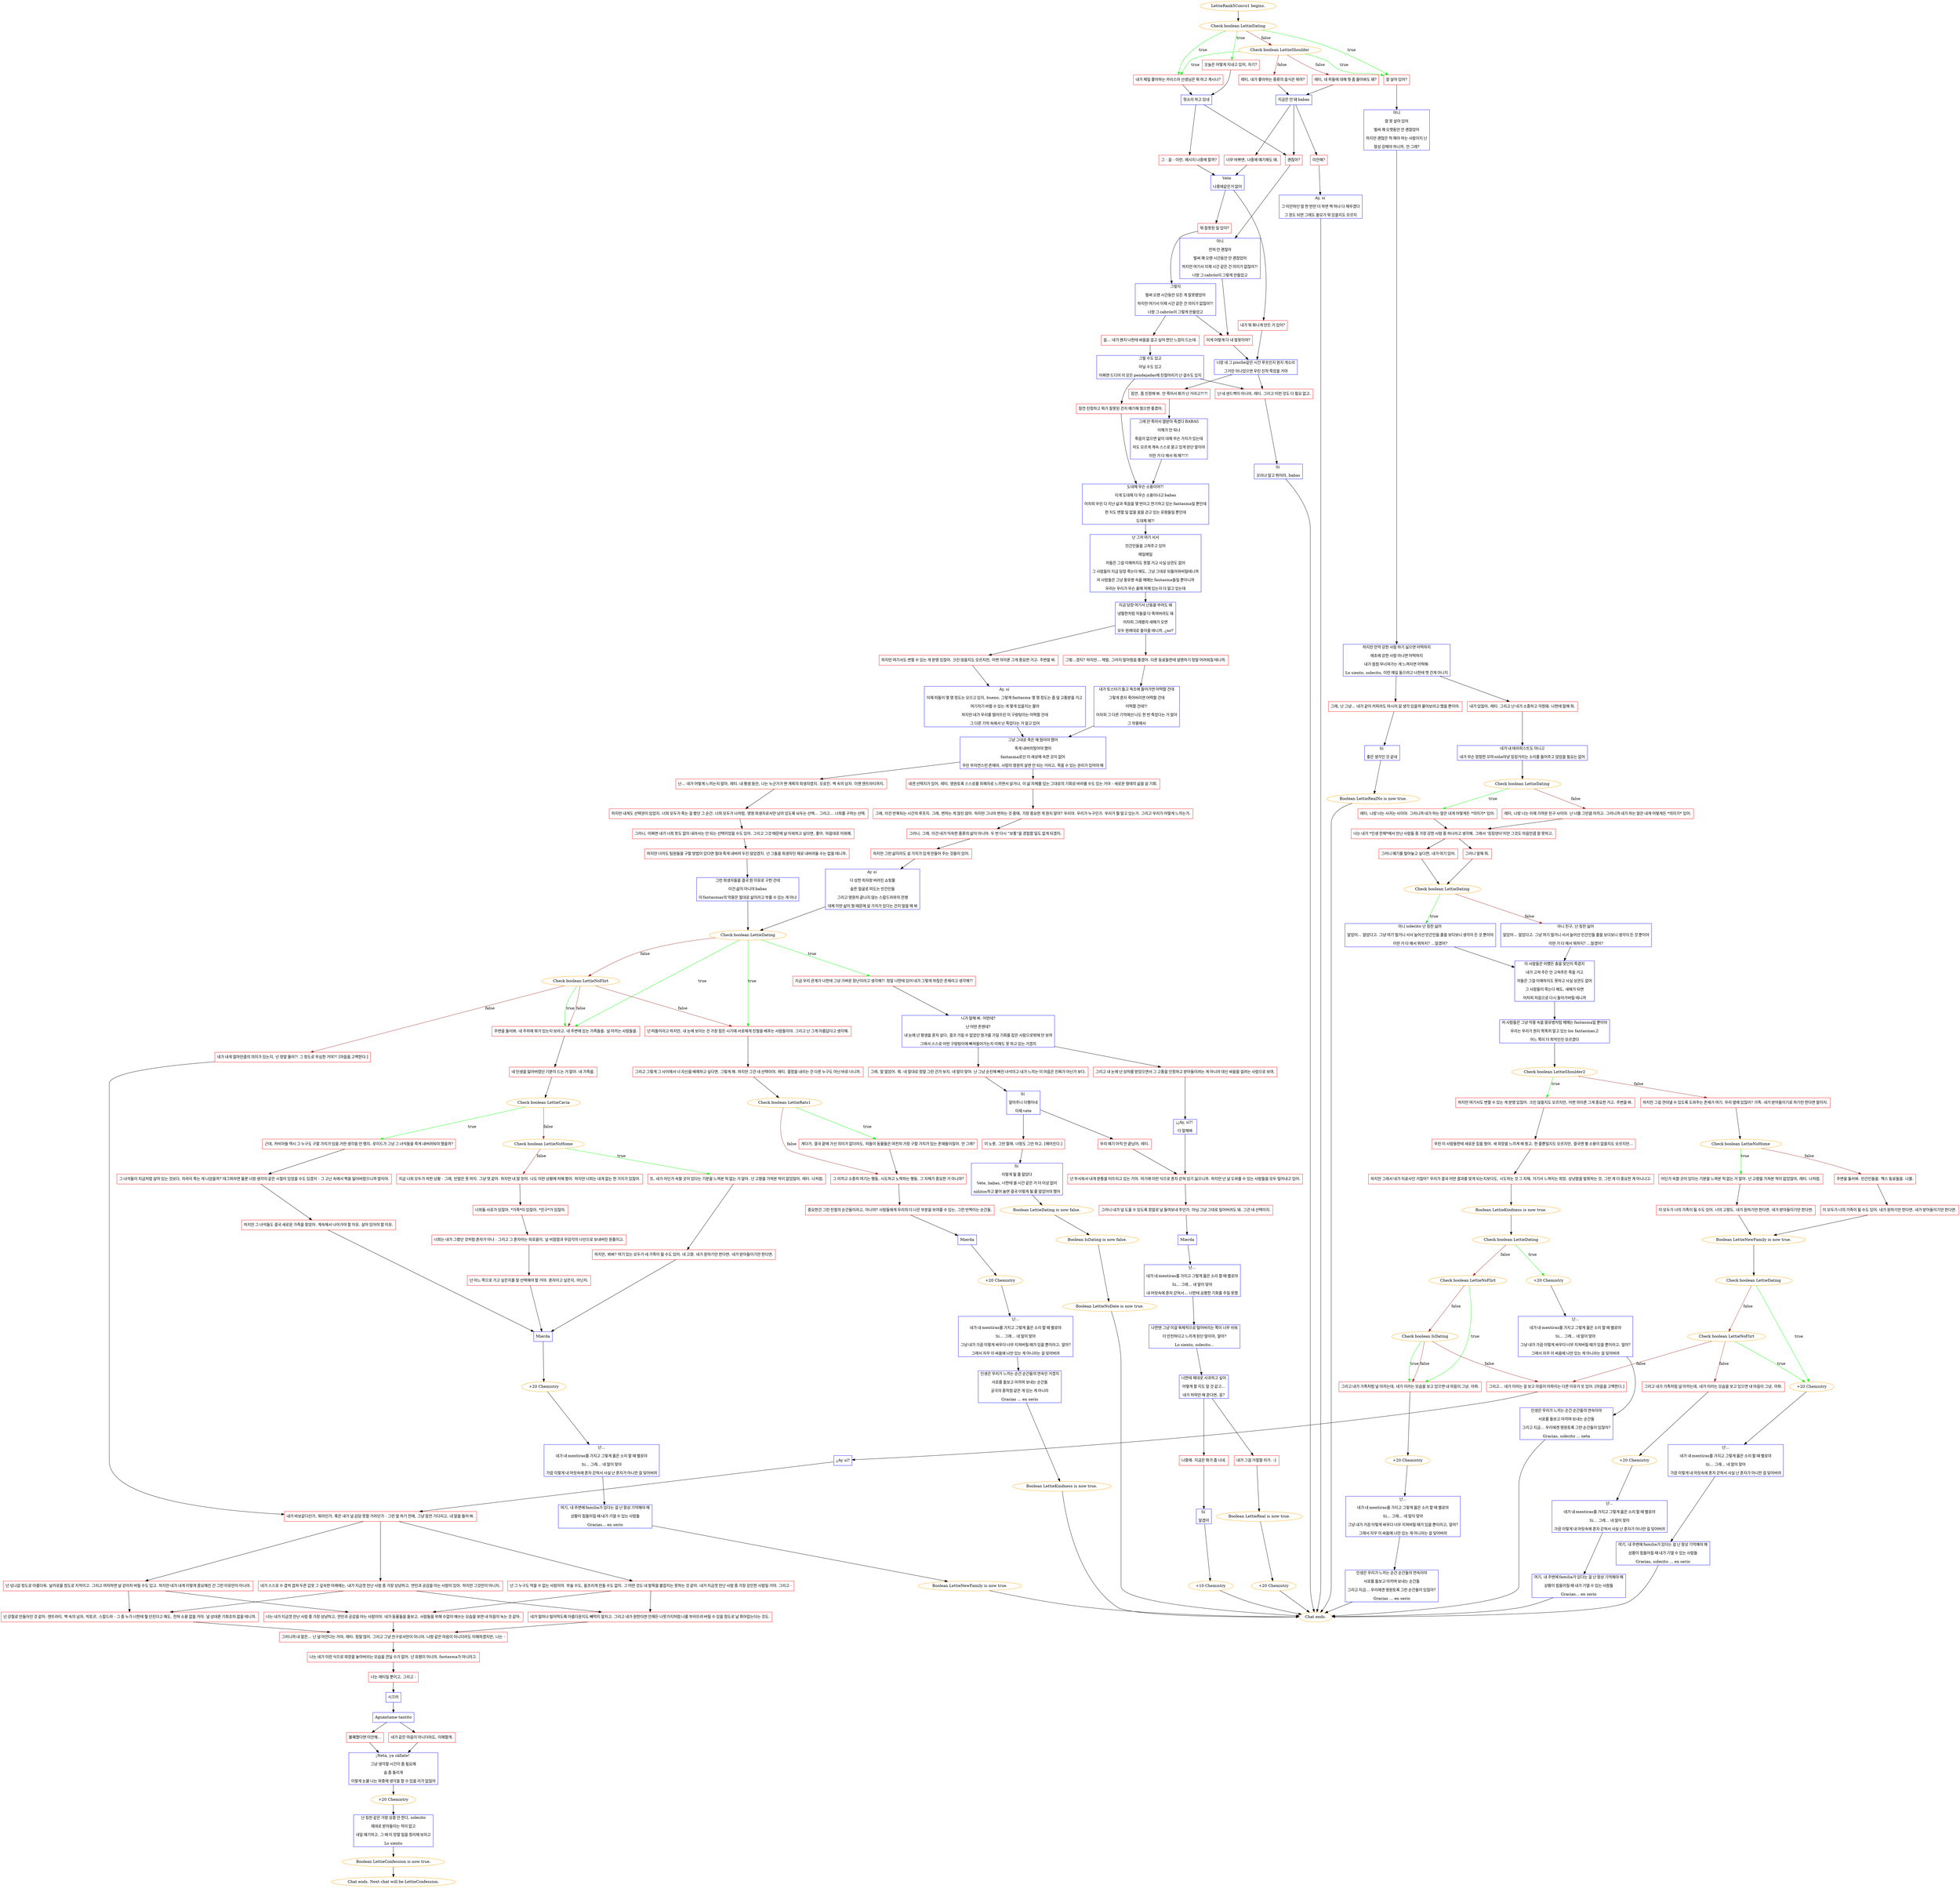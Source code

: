 digraph {
	"LettieRank5Convo1 begins." [color=orange];
		"LettieRank5Convo1 begins." -> j1469346148;
	j1469346148 [label="Check boolean LettieDating",color=orange];
		j1469346148 -> j3266833108 [label=true,color=green];
		j1469346148 -> j774266209 [label=true,color=green];
		j1469346148 -> j2269330027 [label=true,color=green];
		j1469346148 -> j3933229792 [label=false,color=brown];
	j3266833108 [label="잘 살아 있어?",shape=box,color=red];
		j3266833108 -> j1536490830;
	j774266209 [label="오늘은 어떻게 지내고 있어, 자기?",shape=box,color=red];
		j774266209 -> j279031113;
	j2269330027 [label="내가 제일 좋아하는 카리스마 선생님은 뭐 하고 계시나?",shape=box,color=red];
		j2269330027 -> j279031113;
	j3933229792 [label="Check boolean LettieShoulder",color=orange];
		j3933229792 -> j3266833108 [label=true,color=green];
		j3933229792 -> j2269330027 [label=true,color=green];
		j3933229792 -> j2521891687 [label=false,color=brown];
		j3933229792 -> j4188379030 [label=false,color=brown];
	j1536490830 [label="아니
잘 못 살아 있어
벌써 꽤 오랫동안 안 괜찮았어
하지만 괜찮은 척 해야 하는 사람이지 난
항상 강해야 하니까, 안 그래?",shape=box,color=blue];
		j1536490830 -> j3292276683;
	j279031113 [label="헛소리 하고 있네",shape=box,color=blue];
		j279031113 -> j349171506;
		j279031113 -> j3310539736;
	j2521891687 [label="레티, 네 쥐들에 대해 뭣 좀 물어봐도 돼?",shape=box,color=red];
		j2521891687 -> j2148473796;
	j4188379030 [label="레티, 네가 좋아하는 종류의 음식은 뭐야?",shape=box,color=red];
		j4188379030 -> j2148473796;
	j3292276683 [label="하지만 만약 강한 사람 하기 싫으면 어떡하지
애초에 강한 사람 아니면 어떡하지
내가 점점 무너져가는 게 느껴지면 어떡해-
Lo siento, solecito, 이런 얘길 들으려고 나한테 챗 건게 아니지",shape=box,color=blue];
		j3292276683 -> j2089229372;
		j3292276683 -> j1481381588;
	j349171506 [label="괜찮아?",shape=box,color=red];
		j349171506 -> j2191619809;
	j3310539736 [label="그 - 음 - 이런. 메시지 나중에 할까?",shape=box,color=red];
		j3310539736 -> j2444608051;
	j2148473796 [label="지금은 안 돼 babas",shape=box,color=blue];
		j2148473796 -> j349171506;
		j2148473796 -> j533827806;
		j2148473796 -> j1901265193;
	j2089229372 [label="그래, 난 그냥... 네가 같이 커피라도 마시러 갈 생각 있을까 물어보려고 했을 뿐이야.",shape=box,color=red];
		j2089229372 -> j2330726978;
	j1481381588 [label="내가 있잖아, 레티. 그리고 난 네가 소중하고 걱정돼. 나한테 말해 줘.",shape=box,color=red];
		j1481381588 -> j229369600;
	j2191619809 [label="아니
전혀 안 괜찮아
벌써 꽤 오랜 시간동안 안 괜찮았어
하지만 여기서 이제 시간 같은 건 의미가 없잖아?!
너랑 그 cabrón이 그렇게 만들었고",shape=box,color=blue];
		j2191619809 -> j2929806204;
	j2444608051 [label="Vete 
나중에같은거 없어",shape=box,color=blue];
		j2444608051 -> j653622249;
		j2444608051 -> j1164116277;
	j533827806 [label="너무 바쁘면, 나중에 얘기해도 돼.",shape=box,color=red];
		j533827806 -> j2444608051;
	j1901265193 [label="미안해?",shape=box,color=red];
		j1901265193 -> j3826573042;
	j2330726978 [label="Sí 
좋은 생각인 것 같네",shape=box,color=blue];
		j2330726978 -> j1195005912;
	j229369600 [label="네가 내 테라피스트도 아니고
내가 무슨 멍청한 꼬마 niña마냥 징징거리는 소리를 들어주고 앉았을 필요는 없어",shape=box,color=blue];
		j229369600 -> j3717407868;
	j2929806204 [label="이게 어떻게 다 내 잘못이야?",shape=box,color=red];
		j2929806204 -> j1484012326;
	j653622249 [label="내가 뭐 화나게 만든 거 있어?",shape=box,color=red];
		j653622249 -> j1484012326;
	j1164116277 [label="뭐 잘못된 일 있어?",shape=box,color=red];
		j1164116277 -> j1343412447;
	j3826573042 [label="Ay, sí 
그 미안하단 말 한 번만 더 하면 벽 하나 다 채우겠다
그 정도 되면 그래도 쓸모가 뭐 있을지도 모르지",shape=box,color=blue];
		j3826573042 -> "Chat ends.";
	j1195005912 [label="Boolean LettieRealNo is now true.",color=orange];
		j1195005912 -> "Chat ends.";
	j3717407868 [label="Check boolean LettieDating",color=orange];
		j3717407868 -> j4056870762 [label=true,color=green];
		j3717407868 -> j2839469017 [label=false,color=brown];
	j1484012326 [label="너랑 네 그 pinche같은 시간 루프인지 뭔지 개소리
그거만 아니었으면 우린 진작 죽었을 거야",shape=box,color=blue];
		j1484012326 -> j3982279694;
		j1484012326 -> j169717520;
	j1343412447 [label="그렇지
벌써 오랜 시간동안 모든 게 잘못됐었어
하지만 여기서 이제 시간 같은 건 의미가 없잖아?!
너랑 그 cabrón이 그렇게 만들었고",shape=box,color=blue];
		j1343412447 -> j2929806204;
		j1343412447 -> j1720915969;
	"Chat ends." [color=orange];
	j4056870762 [label="레티, 나랑 너는 사귀는 사이야. 그러니까 네가 하는 말은 내게 어떻게든 *의미가* 있어.",shape=box,color=red];
		j4056870762 -> j853385100;
	j2839469017 [label="레티, 나랑 너는 이제 가까운 친구 사이야. 난 너를 그만큼 아끼고. 그러니까 네가 하는 말은 내게 어떻게든 *의미가* 있어.",shape=box,color=red];
		j2839469017 -> j853385100;
	j3982279694 [label="잠깐. 좀 진정해 봐. 안 죽어서 화가 난 거라고?!?!",shape=box,color=red];
		j3982279694 -> j3285568170;
	j169717520 [label="난 네 샌드백이 아니야, 레티. 그리고 이런 것도 다 필요 없고.",shape=box,color=red];
		j169717520 -> j1922830412;
	j1720915969 [label="음... 네가 왠지 나한테 싸움을 걸고 싶어 한단 느낌이 드는데.",shape=box,color=red];
		j1720915969 -> j829035691;
	j853385100 [label="너는 내가 *인생 전체*에서 만난 사람들 중 가장 강한 사람 중 하나라고 생각해. 그래서 '징징댄다'지만 그것도 마음만큼 잘 못하고.",shape=box,color=red];
		j853385100 -> j2514912479;
		j853385100 -> j952941159;
	j3285568170 [label="그래 안 죽어서 열받아 죽겠다 BABAS
이해가 안 되냐
죽음이 없으면 삶이 대체 무슨 가치가 있는데
저도 모르게 계속 스스로 묻고 있게 된단 말이야
이딴 거 다 해서 뭐 해?!?!",shape=box,color=blue];
		j3285568170 -> j2432221938;
	j1922830412 [label="Sí 
꼬리나 말고 튀어라, babas",shape=box,color=blue];
		j1922830412 -> "Chat ends.";
	j829035691 [label="그럴 수도 있고
아닐 수도 있고
어쩌면 드디어 이 모든 pendejadas에 진절머리가 난 걸수도 있지",shape=box,color=blue];
		j829035691 -> j1791201663;
		j829035691 -> j169717520;
	j2514912479 [label="그러니 얘기를 털어놓고 싶다면, 내가 여기 있어.",shape=box,color=red];
		j2514912479 -> j2943419579;
	j952941159 [label="그러니 말해 줘.",shape=box,color=red];
		j952941159 -> j2943419579;
	j2432221938 [label="도대체 무슨 소용이야?!
이게 도대체 다 무슨 소용이냐고 babas
어차피 우린 다 지난 삶과 죽음을 몇 번이고 연기하고 있는 fantasma일 뿐인데
한 치도 변할 일 없을 꿈을 걷고 있는 유령들일 뿐인데
도대체 왜?!",shape=box,color=blue];
		j2432221938 -> j128047459;
	j1791201663 [label="잠깐 진정하고 뭐가 잘못된 건지 얘기해 줬으면 좋겠어.",shape=box,color=red];
		j1791201663 -> j2432221938;
	j2943419579 [label="Check boolean LettieDating",color=orange];
		j2943419579 -> j4207046983 [label=true,color=green];
		j2943419579 -> j2541165814 [label=false,color=brown];
	j128047459 [label="난 그저 여기 서서
민간인들을 고쳐주고 있어
매일매일
저들은 그걸 이해하지도 못할 거고 사실 상관도 없어
그 사람들이 지금 당장 죽는다 해도, 그냥 그대로 되돌아와버릴테니까
저 사람들은 그냥 몽유병 속을 헤매는 fantasma들일 뿐이니까
우리는 우리가 무슨 꼴에 처해 있는지 다 알고 있는데",shape=box,color=blue];
		j128047459 -> j165737691;
	j4207046983 [label="아니 solecito 난 칭찬 싫어 
알았어... 알았다고. 그냥 여기 멀거니 서서 늘어선 민간인들 줄을 보다보니 생각이 든 것 뿐이야
이딴 거 다 해서 뭐하지? ...알겠어?",shape=box,color=blue];
		j4207046983 -> j2770962461;
	j2541165814 [label="아니 친구, 난 칭찬 싫어 
알았어... 알았다고. 그냥 여기 멀거니 서서 늘어선 민간인들 줄을 보다보니 생각이 든 것 뿐이야
이딴 거 다 해서 뭐하지? ...알겠어?",shape=box,color=blue];
		j2541165814 -> j2770962461;
	j165737691 [label="지금 당장 여기서 난동을 부려도 돼
냉혈한처럼 저들을 다 죽여버려도 돼
어차피 그래봤자 새해가 오면
모두 원래대로 돌아올 테니까, ¿no?",shape=box,color=blue];
		j165737691 -> j3937839791;
		j165737691 -> j3356790337;
	j2770962461 [label="이 사람들은 어쨌든 총을 맞던지 죽겠지
내가 고쳐 주든 안 고쳐주든 죽을 거고
저들은 그걸 이해하지도 못하고 사실 상관도 없어
그 사람들이 죽는다 해도, 새해가 되면
어차피 처음으로 다시 돌아가버릴 테니까",shape=box,color=blue];
		j2770962461 -> j4028746140;
	j3937839791 [label="그렇...겠지? 하지만... 제발, 그러지 말아줬음 좋겠어. 다른 동료들한테 설명하기 정말 어려워질 테니까.",shape=box,color=red];
		j3937839791 -> j4075215403;
	j3356790337 [label="하지만 여기서도 변할 수 있는 게 분명 있잖아. 크진 않을지도 모르지만, 어쩐 의미론 그게 중요한 거고. 주변을 봐.",shape=box,color=red];
		j3356790337 -> j2566079800;
	j4028746140 [label="저 사람들은 그냥 악몽 속을 몽유병처럼 헤매는 fantasma일 뿐이야
우리는 우리가 뭔지 똑똑히 알고 있는 los fantasmas고
어느 쪽이 더 최악인진 모르겠다",shape=box,color=blue];
		j4028746140 -> j3958753546;
	j4075215403 [label="내가 토스터기 들고 욕조에 들어가면 어떡할 건데
그렇게 혼자 죽어버리면 어떡할 건데
어떡할 건데?!
어차피 그 다른 기억에선 나도 한 번 죽었다는 거 알아
그 악몽에서",shape=box,color=blue];
		j4075215403 -> j4049555419;
	j2566079800 [label="Ay, sí 
이제 떠돌이 몇 명 정도는 모으고 있지, bueno, 그렇게 fantasma 몇 명 정도는 좀 덜 고통받을 거고 
여기저기 바뀔 수 있는 게 몇개 있을지는 몰라
하지만 네가 우리를 떨어뜨린 이 구렁텅이는 어떡할 건데
그 다른 기억 속에서 난 죽었다는 거 알고 있어",shape=box,color=blue];
		j2566079800 -> j4049555419;
	j3958753546 [label="Check boolean LettieShoulder2",color=orange];
		j3958753546 -> j4286330720 [label=true,color=green];
		j3958753546 -> j2537524791 [label=false,color=brown];
	j4049555419 [label="그냥 그대로 죽은 채 뒀어야 했어
죽게 내버려뒀어야 했어
fantasma로선 이 세상에 속한 곳이 없어
우린 부자연스런 존재야, 사람이 영원히 살면 안 되는 거라고, 죽을 수 있는 권리가 있어야 해",shape=box,color=blue];
		j4049555419 -> j4141445012;
		j4049555419 -> j648516262;
	j4286330720 [label="하지만 여기서도 변할 수 있는 게 분명 있잖아. 크진 않을지도 모르지만, 어쩐 의미론 그게 중요한 거고. 주변을 봐.",shape=box,color=red];
		j4286330720 -> j2546019770;
	j2537524791 [label="하지만 그걸 견뎌낼 수 있도록 도와주는 존재가 여기, 우리 옆에 있잖아? 가족. 네가 받아들이기로 하기만 한다면 말이지.",shape=box,color=red];
		j2537524791 -> j2837183612;
	j4141445012 [label="난... 네가 어떻게 느끼는지 알아, 레티. 내 평생 동안, 나는 누군가가 짠 계획의 희생자였지. 오로킨. 벽 속의 남자. 이젠 엔트라티까지.",shape=box,color=red];
		j4141445012 -> j4004936279;
	j648516262 [label="네겐 선택지가 있어, 레티. 영원토록 스스로를 피해자로 느끼면서 살거나, 이 삶 자체를 있는 그대로의 기회로 바라볼 수도 있는 거야 - 새로운 형태의 삶을 살 기회.",shape=box,color=red];
		j648516262 -> j3915600044;
	j2546019770 [label="우린 이 사람들한테 새로운 집을 줬어. 새 희망을 느끼게 해 줬고. 한 줌뿐일지도 모르지만, 결국엔 별 소용이 없을지도 모르지만...",shape=box,color=red];
		j2546019770 -> j897589971;
	j2837183612 [label="Check boolean LettieNoHome",color=orange];
		j2837183612 -> j882676653 [label=true,color=green];
		j2837183612 -> j4089480018 [label=false,color=brown];
	j4004936279 [label="하지만 내게도 선택권이 있었지. 너희 모두가 죽는 걸 봤던 그 순간. 너희 모두가 나처럼, 영영 희생자로서만 남아 있도록 놔두는 선택... 그리고... 너희를 구하는 선택.",shape=box,color=red];
		j4004936279 -> j2476093863;
	j3915600044 [label="그래, 이건 반복되는 시간의 루프지. 그래, 변하는 게 많진 않아. 하지만 그나마 변하는 것 중에, 가장 중요한 게 뭔지 알아? 우리야. 우리가 누구인가. 우리가 뭘 알고 있는가. 그리고 우리가 어떻게 느끼는가.",shape=box,color=red];
		j3915600044 -> j3129180236;
	j897589971 [label="하지만 그래서 네가 치료사인 거잖아? 우리가 결국 어떤 결과를 맞게 되는지보다도, 시도하는 것 그 자체, 거기서 느껴지는 희망, 상냥함을 발휘하는 것, 그런 게 더 중요한 게 아니냐고.",shape=box,color=red];
		j897589971 -> j687322874;
	j882676653 [label="어딘가 속할 곳이 있다는 기분을 느껴본 적 없는 거 알아. 넌 고향을 가져본 적이 없었잖아, 레티. 나처럼.",shape=box,color=red];
		j882676653 -> j2031023314;
	j4089480018 [label="주변을 둘러봐. 민간인들을. 헥스 동료들을. 나를.",shape=box,color=red];
		j4089480018 -> j3817121182;
	j2476093863 [label="그러니, 어쩌면 내가 너희 뜻도 없이 내려서는 안 되는 선택이었을 수도 있어. 그리고 그것 때문에 날 미워하고 싶다면, 좋아. 마음대로 미워해.",shape=box,color=red];
		j2476093863 -> j2555958085;
	j3129180236 [label="그러니, 그래, 이건 네가 익숙한 종류의 삶이 아니야. 두 번 다시 \"보통\"을 경험할 일도 없게 되겠지.",shape=box,color=red];
		j3129180236 -> j3539060521;
	j687322874 [label="Boolean LettieKindness is now true.",color=orange];
		j687322874 -> j3679117757;
	j2031023314 [label="이 모두가 너의 가족이 될 수도 있어. 너의 고향도. 네가 원하기만 한다면. 네가 받아들이기만 한다면.",shape=box,color=red];
		j2031023314 -> j672275895;
	j3817121182 [label="이 모두가 너의 가족이 될 수도 있어. 네가 원하기만 한다면. 네가 받아들이기만 한다면.",shape=box,color=red];
		j3817121182 -> j672275895;
	j2555958085 [label="하지만 너라도 팀원들을 구할 방법이 있다면 절대 죽게 내버려 두진 않았겠지. 넌 그들을 희생자인 채로 내버려둘 수는 없을 테니까.",shape=box,color=red];
		j2555958085 -> j1380327153;
	j3539060521 [label="하지만 그런 삶이라도 살 가치가 있게 만들어 주는 것들이 있어.",shape=box,color=red];
		j3539060521 -> j3470465178;
	j3679117757 [label="Check boolean LettieDating",color=orange];
		j3679117757 -> j1008457785 [label=true,color=green];
		j3679117757 -> j4054493583 [label=false,color=brown];
	j672275895 [label="Boolean LettieNewFamily is now true.",color=orange];
		j672275895 -> j3188996890;
	j1380327153 [label="그런 희생자들을 결국 뭔 이유로 구한 건데
이건 삶이 아니야 babas
이 fantasmas의 악몽은 절대로 삶이라고 부를 수 있는 게 아냐",shape=box,color=blue];
		j1380327153 -> j3120021396;
	j3470465178 [label="Ay sí 
다 상한 피자랑 버려진 쇼핑몰
슬픈 얼굴로 떠도는 민간인들
그리고 영원히 끝나지 않는 스칼드라와의 전쟁
대체 이딴 삶이 뭣 때문에 살 가치가 있다는 건지 말을 해 봐",shape=box,color=blue];
		j3470465178 -> j3120021396;
	j1008457785 [label="+20 Chemistry",color=orange];
		j1008457785 -> j2609434722;
	j4054493583 [label="Check boolean LettieNoFlirt",color=orange];
		j4054493583 -> j2825521944 [label=true,color=green];
		j4054493583 -> j2101007801 [label=false,color=brown];
	j3188996890 [label="Check boolean LettieDating",color=orange];
		j3188996890 -> j2012636581 [label=true,color=green];
		j3188996890 -> j1744086563 [label=false,color=brown];
	j3120021396 [label="Check boolean LettieDating",color=orange];
		j3120021396 -> j2524048498 [label=true,color=green];
		j3120021396 -> j3236512106 [label=true,color=green];
		j3120021396 -> j1489516309 [label=true,color=green];
		j3120021396 -> j968646835 [label=false,color=brown];
	j2609434722 [label="난...
네가 내 mentiras를 가지고 그렇게 옳은 소리 할 때 별로야
Sí... 그래... 네 말이 맞아
그냥 내가 가끔 이렇게 싸우다 너무 지쳐버릴 때가 있을 뿐이라고, 알아?
그래서 자꾸 이 싸움에 나만 있는 게 아니라는 걸 잊어버려",shape=box,color=blue];
		j2609434722 -> j2677434472;
	j2825521944 [label="그리고 내가 가족처럼 널 아끼는데, 네가 이러는 모습을 보고 있으면 내 마음이 그냥, 아파.",shape=box,color=red];
		j2825521944 -> j2049459980;
	j2101007801 [label="Check boolean IsDating",color=orange];
		j2101007801 -> j2825521944 [label=true,color=green];
		j2101007801 -> j2825521944 [label=false,color=brown];
		j2101007801 -> j3799689144 [label=false,color=brown];
	j2012636581 [label="+20 Chemistry",color=orange];
		j2012636581 -> j3924539357;
	j1744086563 [label="Check boolean LettieNoFlirt",color=orange];
		j1744086563 -> j2012636581 [label=true,color=green];
		j1744086563 -> j3849354619 [label=false,color=brown];
		j1744086563 -> j3799689144 [label=false,color=brown];
	j2524048498 [label="지금 우리 관계가 나한테 그냥 가벼운 장난이라고 생각해?! 정말 나한테 있어 네가 그렇게 하찮은 존재라고 생각해?!",shape=box,color=red];
		j2524048498 -> j2000102281;
	j3236512106 [label="주변을 둘러봐. 네 주위에 뭐가 있는지 보라고. 네 주변에 있는 가족들을. 널 아끼는 사람들을.",shape=box,color=red];
		j3236512106 -> j43975614;
	j1489516309 [label="넌 떠돌이라고 하지만, 내 눈에 보이는 건 가장 힘든 시기에 서로에게 친절을 베푸는 사람들이야. 그리고 난 그게 아름답다고 생각해.",shape=box,color=red];
		j1489516309 -> j107118123;
	j968646835 [label="Check boolean LettieNoFlirt",color=orange];
		j968646835 -> j3236512106 [label=true,color=green];
		j968646835 -> j3236512106 [label=false,color=brown];
		j968646835 -> j1489516309 [label=false,color=brown];
		j968646835 -> j451129934 [label=false,color=brown];
	j2677434472 [label="인생은 우리가 느끼는 순간 순간들의 연속이야
서로를 돌보고 아끼며 보내는 순간들
그리고 지금... 우리에겐 영원토록 그런 순간들이 있잖아?
Gracias, solecito ... neta",shape=box,color=blue];
		j2677434472 -> "Chat ends.";
	j2049459980 [label="+20 Chemistry",color=orange];
		j2049459980 -> j4167199372;
	j3799689144 [label="그리고... 네가 이러는 걸 보고 마음이 아파지는 다른 이유가 또 있어. [마음을 고백한다.]",shape=box,color=red];
		j3799689144 -> j1457920030;
	j3924539357 [label="난...
네가 내 mentiras를 가지고 그렇게 옳은 소리 할 때 별로야
Sí... 그래... 네 말이 맞아
가끔 이렇게 내 머릿속에 혼자 갇혀서 사실 난 혼자가 아니란 걸 잊어버려",shape=box,color=blue];
		j3924539357 -> j521283180;
	j3849354619 [label="그리고 내가 가족처럼 널 아끼는데, 네가 이러는 모습을 보고 있으면 내 마음이 그냥, 아파.",shape=box,color=red];
		j3849354619 -> j2231245643;
	j2000102281 [label="니가 말해 봐. 어떤데?
난 어떤 존잰데?
내 눈에 넌 평생을 혼자 살다, 결코 가질 수 없었던 뭔가를 가질 기회를 잡은 사람으로밖에 안 보여
그래서 스스로 어떤 구렁텅이에 빠져들어가는지 이해도 못 하고 있는 거겠지",shape=box,color=blue];
		j2000102281 -> j259815447;
		j2000102281 -> j3076881993;
	j43975614 [label="네 인생을 잃어버렸단 기분이 드는 거 알아. 네 가족을.",shape=box,color=red];
		j43975614 -> j2017082177;
	j107118123 [label="그리고 그렇게 그 사이에서 너 자신을 배제하고 싶다면, 그렇게 해. 하지만 그건 네 선택이야, 레티. 결정을 내리는 건 다른 누구도 아닌 바로 너니까.",shape=box,color=red];
		j107118123 -> j3313996384;
	j451129934 [label="네가 내게 얼마만큼의 의미가 있는지, 넌 정말 몰라?! 그 정도로 무심한 거야?! [마음을 고백한다.]",shape=box,color=red];
		j451129934 -> j3302454845;
	j4167199372 [label="난...
네가 내 mentiras를 가지고 그렇게 옳은 소리 할 때 별로야
Sí... 그래... 네 말이 맞아
그냥 내가 가끔 이렇게 싸우다 너무 지쳐버릴 때가 있을 뿐이라고, 알아?
그래서 자꾸 이 싸움에 나만 있는 게 아니라는 걸 잊어버려",shape=box,color=blue];
		j4167199372 -> j3528933010;
	j1457920030 [label="¿Ay sí?",shape=box,color=blue];
		j1457920030 -> j3302454845;
	j521283180 [label="여기, 내 주변에 familia가 있다는 걸 난 항상 기억해야 해
상황이 힘들어질 때 내가 기댈 수 있는 사람들
Gracias, solecito ... en serio",shape=box,color=blue];
		j521283180 -> "Chat ends.";
	j2231245643 [label="+20 Chemistry",color=orange];
		j2231245643 -> j3224833612;
	j259815447 [label="그래, 잘 알았어. 뭐. 네 말대로 정말 그런 건가 보지. 네 말이 맞아. 난 그냥 순진해 빠진 녀석이고 내가 느끼는 이 마음은 진짜가 아닌가 보다.",shape=box,color=red];
		j259815447 -> j1407199229;
	j3076881993 [label="그리고 내 눈에 넌 상처를 받았으면서 그 고통을 인정하고 받아들이려는 게 아니라 대신 싸움을 걸려는 사람으로 보여.",shape=box,color=red];
		j3076881993 -> j1355543023;
	j2017082177 [label="Check boolean LettieCavia",color=orange];
		j2017082177 -> j2953164341 [label=true,color=green];
		j2017082177 -> j1316773623 [label=false,color=brown];
	j3313996384 [label="Check boolean LettieRats1",color=orange];
		j3313996384 -> j3291020830 [label=true,color=green];
		j3313996384 -> j1704127565 [label=false,color=brown];
	j3302454845 [label="내가 바보같다던가, 뭐라던가, 혹은 내가 널 감당 못할 거라던가 - 그런 말 하기 전에, 그냥 잠깐 기다리고, 내 말을 들어 봐.",shape=box,color=red];
		j3302454845 -> j487096832;
		j3302454845 -> j835783665;
		j3302454845 -> j2900535884;
	j3528933010 [label="인생은 우리가 느끼는 순간 순간들의 연속이야
서로를 돌보고 아끼며 보내는 순간들
그리고 지금... 우리에겐 영원토록 그런 순간들이 있잖아?
Gracias ... en serio",shape=box,color=blue];
		j3528933010 -> "Chat ends.";
	j3224833612 [label="난...
네가 내 mentiras를 가지고 그렇게 옳은 소리 할 때 별로야
Sí... 그래... 네 말이 맞아
가끔 이렇게 내 머릿속에 혼자 갇혀서 사실 난 혼자가 아니란 걸 잊어버려",shape=box,color=blue];
		j3224833612 -> j544259602;
	j1407199229 [label="Sí 
알아주니 다행이네
이제 vete",shape=box,color=blue];
		j1407199229 -> j2066928625;
		j1407199229 -> j1174036886;
	j1355543023 [label="¡¿Ay, sí?! 
더 말해봐",shape=box,color=blue];
		j1355543023 -> j2163226095;
	j2953164341 [label="근데, 카비아들 역시 그 누구도 구할 가치가 있을 거란 생각을 안 했지. 로이드가 그냥 그 녀석들을 죽게 내버려둬야 했을까?",shape=box,color=red];
		j2953164341 -> j296847660;
	j1316773623 [label="Check boolean LettieNoHome",color=orange];
		j1316773623 -> j3970610698 [label=true,color=green];
		j1316773623 -> j2073807419 [label=false,color=brown];
	j3291020830 [label="게다가, 결국 끝에 가선 의미가 없더라도, 떠돌이 동물들은 여전히 가장 구할 가치가 있는 존재들이잖아. 안 그래?",shape=box,color=red];
		j3291020830 -> j1704127565;
	j1704127565 [label="그 아끼고 소중히 여기는 행동, 시도하고 노력하는 행동, 그 자체가 중요한 거 아니야?",shape=box,color=red];
		j1704127565 -> j213655107;
	j487096832 [label="넌 넋나갈 정도로 아름다워. 날카로울 정도로 지적이고. 그리고 여차하면 날 걷어차 버릴 수도 있고. 하지만 네가 내게 이렇게 중요해진 건 그런 이유만이 아니야.",shape=box,color=red];
		j487096832 -> j3902844346;
		j487096832 -> j3296011139;
	j835783665 [label="네가 스스로 수 겹씩 겹쳐 두른 갑옷 그 깊숙한 아래에는, 내가 지금껏 만난 사람 중 가장 상냥하고, 연민과 공감을 아는 사람이 있어. 하지만 그것만이 아니지.",shape=box,color=red];
		j835783665 -> j1476123377;
		j835783665 -> j3296011139;
	j2900535884 [label="넌 그 누구도 막을 수 없는 사람이야. 부술 수도, 움츠리게 만들 수도 없지. 그 어떤 것도 네 발목을 붙잡지는 못하는 것 같아. 내가 지금껏 만난 사람 중 가장 강인한 사람일 거야. 그리고 -",shape=box,color=red];
		j2900535884 -> j1476123377;
		j2900535884 -> j3902844346;
	j544259602 [label="여기, 내 주변에 familia가 있다는 걸 난 항상 기억해야 해
상황이 힘들어질 때 내가 기댈 수 있는 사람들
Gracias... en serio",shape=box,color=blue];
		j544259602 -> "Chat ends.";
	j2066928625 [label="우리 얘기 아직 안 끝났어, 레티.",shape=box,color=red];
		j2066928625 -> j2163226095;
	j1174036886 [label="이 노릇, 그만 할래. 너랑도 그만 하고. [헤어진다.]",shape=box,color=red];
		j1174036886 -> j2854355605;
	j2163226095 [label="넌 무서워서 내게 분통을 터뜨리고 있는 거야. 여기에 이런 식으로 혼자 갇혀 있기 싫으니까. 하지만 넌 널 도와줄 수 있는 사람들을 모두 밀어내고 있어.",shape=box,color=red];
		j2163226095 -> j2038310268;
	j296847660 [label="그 녀석들이 지금처럼 살아 있는 것보다, 차라리 죽는 게 나았을까? 태그퍼라면 물론 너랑 생각이 같은 시절이 있었을 수도 있겠지 - 그 고난 속에서 짝을 잃어버렸으니까 말이야.",shape=box,color=red];
		j296847660 -> j3941366379;
	j3970610698 [label="또, 네가 어딘가 속할 곳이 있다는 기분을 느껴본 적 없는 거 알아. 넌 고향을 가져본 적이 없었잖아, 레티. 나처럼.",shape=box,color=red];
		j3970610698 -> j2521606161;
	j2073807419 [label="지금 너희 모두가 처한 상황 - 그래, 빈말은 못 하지. 그냥 엿 같아. 하지만 내 말 믿어. 나도 이런 상황에 처해 봤어. 하지만 너희는 내게 없는 한 가지가 있잖아.",shape=box,color=red];
		j2073807419 -> j1058209719;
	j213655107 [label="중요한건 그런 친절의 순간들이라고, 아니야? 사람들에게 우리의 더 나은 부분을 보여줄 수 있는, 그런 반짝이는 순간들.",shape=box,color=red];
		j213655107 -> j3159940978;
	j3902844346 [label="너는 내가 지금껏 만난 사람 중 가장 상냥하고, 연민과 공감을 아는 사람이야. 네가 동물들을 돌보고, 사람들을 위해 수없이 애쓰는 모습을 보면 내 마음이 녹는 것 같아.",shape=box,color=red];
		j3902844346 -> j3054112806;
	j3296011139 [label="넌 강철로 만들어진 것 같아. 엔트라티, 벽 속의 남자, 빅토르, 스칼드라 - 그 중 누가 너한테 뭘 던진다고 해도, 전혀 소용 없을 거야. 널 상대론 기회조차 없을 테니까.",shape=box,color=red];
		j3296011139 -> j3054112806;
	j1476123377 [label="네가 얼마나 빌어먹도록 아름다운지도 빼먹지 말자고. 그리고 네가 원한다면 언제든 나뭇가지처럼 나를 부러뜨려 버릴 수 있을 정도로 날 휘어잡는다는 것도.",shape=box,color=red];
		j1476123377 -> j3054112806;
	j2854355605 [label="Sí 
이렇게 될 줄 알았다
Vete, babas, 너한테 쓸 시간 같은 거 더 이상 없어
niñitos하고 붙어 놀면 결국 이렇게 될 줄 알았어야 했어",shape=box,color=blue];
		j2854355605 -> j2548450594;
	j2038310268 [label="그러니 내가 널 도울 수 있도록 정말로 날 들여보내 주던가, 아님 그냥 그대로 밀어버려도 돼. 그건 네 선택이지.",shape=box,color=red];
		j2038310268 -> j2736037691;
	j3941366379 [label="하지만 그 녀석들도 결국 새로운 가족을 찾았어. 계속해서 나아가야 할 이유. 살아 있어야 할 이유.",shape=box,color=red];
		j3941366379 -> j3090300352;
	j2521606161 [label="하지만, 봐봐? 여기 있는 모두가 네 가족이 될 수도 있어. 네 고향. 네가 원하기만 한다면. 네가 받아들이기만 한다면.",shape=box,color=red];
		j2521606161 -> j3090300352;
	j1058209719 [label="너희들 서로가 있잖아. *가족*이 있잖아. *친구*가 있잖아.",shape=box,color=red];
		j1058209719 -> j4012794477;
	j3159940978 [label="Mierda",shape=box,color=blue];
		j3159940978 -> j2622045798;
	j3054112806 [label="그러니까 내 말은... 난 널 아낀다는 거야, 레티. 정말 많이. 그리고 그냥 친구로서만이 아니야. 나랑 같은 마음이 아니더라도 이해하겠지만, 나는 -",shape=box,color=red];
		j3054112806 -> j2229250624;
	j2548450594 [label="Boolean LettieDating is now false.",color=orange];
		j2548450594 -> j4086907321;
	j2736037691 [label="Mierda",shape=box,color=blue];
		j2736037691 -> j1851470161;
	j3090300352 [label="Mierda",shape=box,color=blue];
		j3090300352 -> j3820586339;
	j4012794477 [label="너희는 내가 그랬던 것처럼 혼자가 아냐 - 그리고 그 혼자라는 외로움이, 날 비참함과 무감각의 나선으로 보내버린 원흉이고.",shape=box,color=red];
		j4012794477 -> j1957852448;
	j2622045798 [label="+20 Chemistry",color=orange];
		j2622045798 -> j2019000558;
	j2229250624 [label="나는 네가 이런 식으로 희망을 놓아버리는 모습을 견딜 수가 없어. 넌 유령이 아니야. fantasma가 아니라고.",shape=box,color=red];
		j2229250624 -> j2966359054;
	j4086907321 [label="Boolean IsDating is now false.",color=orange];
		j4086907321 -> j2703113057;
	j1851470161 [label="난...
네가 내 mentiras를 가지고 그렇게 옳은 소리 할 때 별로야
Sí... 그래... 네 말이 맞아
내 머릿속에 혼자 갇혀서... 너한테 공평한 기회를 주질 못했",shape=box,color=blue];
		j1851470161 -> j2262144736;
	j3820586339 [label="+20 Chemistry",color=orange];
		j3820586339 -> j2400313696;
	j1957852448 [label="넌 어느 쪽으로 가고 싶은지를 잘 선택해야 할 거야. 혼자이고 싶은지, 아닌지.",shape=box,color=red];
		j1957852448 -> j3090300352;
	j2019000558 [label="난...
네가 내 mentiras를 가지고 그렇게 옳은 소리 할 때 별로야
Sí... 그래... 네 말이 맞아
그냥 내가 가끔 이렇게 싸우다 너무 지쳐버릴 때가 있을 뿐이라고, 알아?
그래서 자꾸 이 싸움에 나만 있는 게 아니라는 걸 잊어버려",shape=box,color=blue];
		j2019000558 -> j2414104879;
	j2966359054 [label="너는 레티일 뿐이고, 그리고 -",shape=box,color=red];
		j2966359054 -> j776338586;
	j2703113057 [label="Boolean LettieNoDate is now true.",color=orange];
		j2703113057 -> "Chat ends.";
	j2262144736 [label="나한텐 그냥 이걸 육체적으로 털어버리는 쪽이 너무 쉬워
더 안전하다고 느끼게 된단 말이야, 알아?
Lo siento, solecito...",shape=box,color=blue];
		j2262144736 -> j1422752590;
	j2400313696 [label="난...
네가 내 mentiras를 가지고 그렇게 옳은 소리 할 때 별로야
Sí... 그래... 네 말이 맞아
가끔 이렇게 내 머릿속에 혼자 갇혀서 사실 난 혼자가 아니란 걸 잊어버려",shape=box,color=blue];
		j2400313696 -> j2758303371;
	j2414104879 [label="인생은 우리가 느끼는 순간 순간들의 연속인 거겠지
서로를 돌보고 아끼며 보내는 순간들
궁극의 종착점 같은 게 있는 게 아니라
Gracias ... en serio",shape=box,color=blue];
		j2414104879 -> j3208138621;
	j776338586 [label="시끄러",shape=box,color=blue];
		j776338586 -> j1081959714;
	j1422752590 [label="너한테 제대로 사과하고 싶어
어떻게 할 지도 알 것 같고...
네가 허락만 해 준다면, 응?",shape=box,color=blue];
		j1422752590 -> j1741576983;
		j1422752590 -> j1960376967;
	j2758303371 [label="여기, 내 주변에 familia가 있다는 걸 난 항상 기억해야 해
상황이 힘들어질 때 내가 기댈 수 있는 사람들
Gracias... en serio",shape=box,color=blue];
		j2758303371 -> j3419229027;
	j3208138621 [label="Boolean LettieKindness is now true.",color=orange];
		j3208138621 -> "Chat ends.";
	j1081959714 [label="Aguántame tantito",shape=box,color=blue];
		j1081959714 -> j84309744;
		j1081959714 -> j282232454;
	j1741576983 [label="나중에. 지금은 화가 좀 나네.",shape=box,color=red];
		j1741576983 -> j4241169620;
	j1960376967 [label="내가 그걸 거절할 리가. :}",shape=box,color=red];
		j1960376967 -> j1185532220;
	j3419229027 [label="Boolean LettieNewFamily is now true.",color=orange];
		j3419229027 -> "Chat ends.";
	j84309744 [label="불쾌했다면 미안해...",shape=box,color=red];
		j84309744 -> j2252063554;
	j282232454 [label="네가 같은 마음이 아니더라도, 이해할게.",shape=box,color=red];
		j282232454 -> j2252063554;
	j4241169620 [label="Sí 
알겠어",shape=box,color=blue];
		j4241169620 -> j1933300832;
	j1185532220 [label="Boolean LettieReal is now true.",color=orange];
		j1185532220 -> j367054140;
	j2252063554 [label="¡Neta, ya cállate! 
그냥 생각할 시간이 좀 필요해
숨 좀 돌리게
이렇게 눈물 나는 와중에 생각을 할 수 있을 리가 없잖아",shape=box,color=blue];
		j2252063554 -> j562683510;
	j1933300832 [label="+10 Chemistry",color=orange];
		j1933300832 -> "Chat ends.";
	j367054140 [label="+20 Chemistry",color=orange];
		j367054140 -> "Chat ends.";
	j562683510 [label="+20 Chemistry",color=orange];
		j562683510 -> j3638568812;
	j3638568812 [label="난 칭찬 같은 거랑 상종 안 한다, solecito
제대로 받아들이는 적이 없고
내일 얘기하고, 그 때 이 망할 일을 정리해 보자고
Lo siento",shape=box,color=blue];
		j3638568812 -> j2564553015;
	j2564553015 [label="Boolean LettieConfession is now true.",color=orange];
		j2564553015 -> "Chat ends. Next chat will be LettieConfession.";
	"Chat ends. Next chat will be LettieConfession." [color=orange];
}
